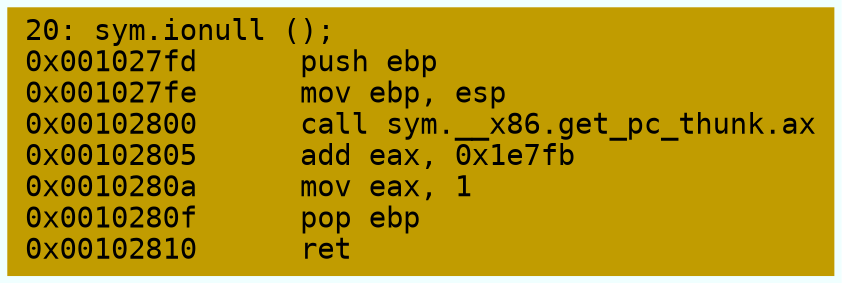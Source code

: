 digraph code {
	graph [bgcolor=azure fontsize=8 fontname="Courier" splines="ortho"];
	node [fillcolor=gray style=filled shape=box];
	edge [arrowhead="normal"];
	"0x001027fd" [URL="sym.ionull/0x001027fd", fillcolor="#c19c00",color="#c19c00", fontname="Courier",label="20: sym.ionull ();\l0x001027fd      push ebp\l0x001027fe      mov ebp, esp\l0x00102800      call sym.__x86.get_pc_thunk.ax\l0x00102805      add eax, 0x1e7fb\l0x0010280a      mov eax, 1\l0x0010280f      pop ebp\l0x00102810      ret\l"]
}
